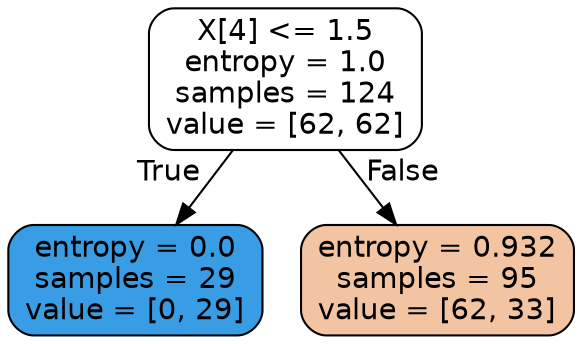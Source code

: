 digraph Tree {
node [shape=box, style="filled, rounded", color="black", fontname=helvetica] ;
edge [fontname=helvetica] ;
0 [label="X[4] <= 1.5\nentropy = 1.0\nsamples = 124\nvalue = [62, 62]", fillcolor="#ffffff"] ;
1 [label="entropy = 0.0\nsamples = 29\nvalue = [0, 29]", fillcolor="#399de5"] ;
0 -> 1 [labeldistance=2.5, labelangle=45, headlabel="True"] ;
2 [label="entropy = 0.932\nsamples = 95\nvalue = [62, 33]", fillcolor="#f3c4a2"] ;
0 -> 2 [labeldistance=2.5, labelangle=-45, headlabel="False"] ;
}